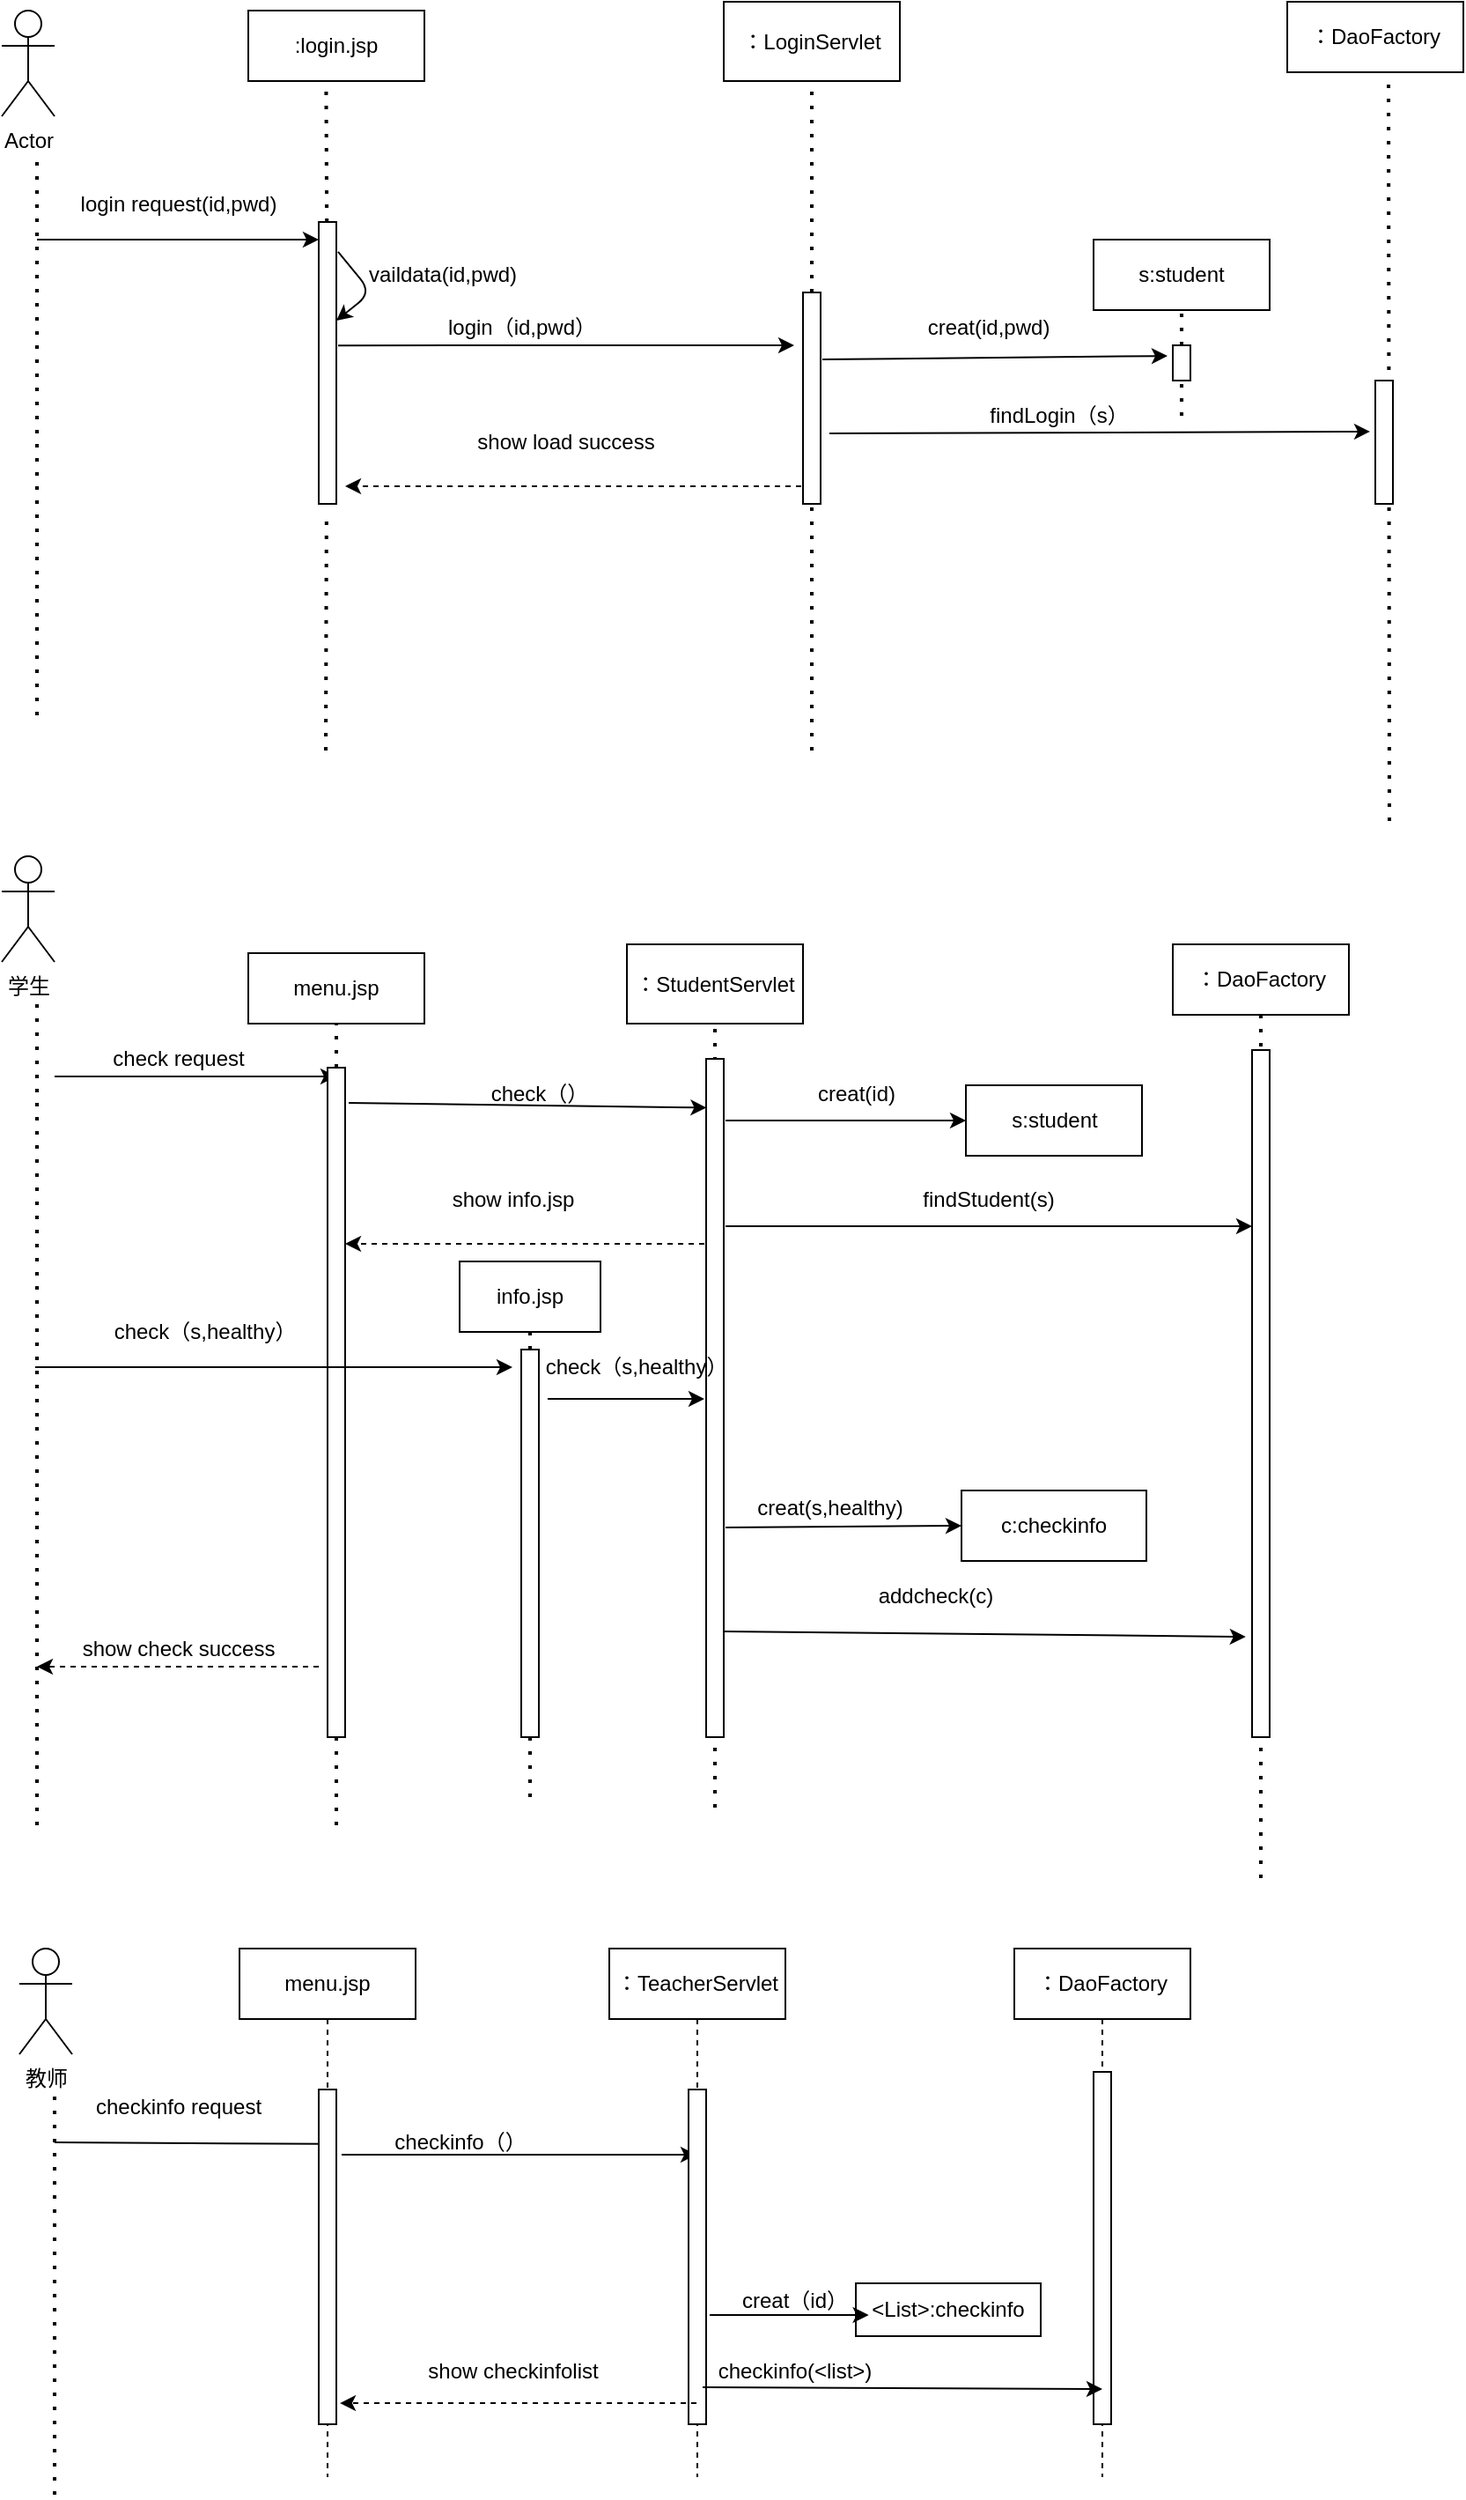 <mxfile version="14.2.6" type="github">
  <diagram name="Page-1" id="9361dd3d-8414-5efd-6122-117bd74ce7a7">
    <mxGraphModel dx="2062" dy="832" grid="1" gridSize="10" guides="1" tooltips="1" connect="1" arrows="1" fold="1" page="0" pageScale="1.5" pageWidth="826" pageHeight="1169" background="#ffffff" math="0" shadow="0">
      <root>
        <mxCell id="0" />
        <mxCell id="1" parent="0" />
        <mxCell id="mQt6qqOViQYC4M6WfHK7-89" value="Actor" style="shape=umlActor;verticalLabelPosition=bottom;verticalAlign=top;html=1;outlineConnect=0;" parent="1" vertex="1">
          <mxGeometry x="-60" y="110" width="30" height="60" as="geometry" />
        </mxCell>
        <mxCell id="mQt6qqOViQYC4M6WfHK7-90" value=":login.jsp" style="rounded=0;whiteSpace=wrap;html=1;" parent="1" vertex="1">
          <mxGeometry x="80" y="110" width="100" height="40" as="geometry" />
        </mxCell>
        <mxCell id="mQt6qqOViQYC4M6WfHK7-91" value="：LoginServlet" style="rounded=0;whiteSpace=wrap;html=1;" parent="1" vertex="1">
          <mxGeometry x="350" y="105" width="100" height="45" as="geometry" />
        </mxCell>
        <mxCell id="mQt6qqOViQYC4M6WfHK7-93" value="：DaoFactory" style="rounded=0;whiteSpace=wrap;html=1;" parent="1" vertex="1">
          <mxGeometry x="670" y="105" width="100" height="40" as="geometry" />
        </mxCell>
        <mxCell id="mQt6qqOViQYC4M6WfHK7-94" value="" style="endArrow=none;dashed=1;html=1;dashPattern=1 3;strokeWidth=2;" parent="1" edge="1">
          <mxGeometry width="50" height="50" relative="1" as="geometry">
            <mxPoint x="-40" y="510" as="sourcePoint" />
            <mxPoint x="-40" y="190" as="targetPoint" />
          </mxGeometry>
        </mxCell>
        <mxCell id="mQt6qqOViQYC4M6WfHK7-96" value="" style="endArrow=none;dashed=1;html=1;dashPattern=1 3;strokeWidth=2;entryX=0.442;entryY=1.05;entryDx=0;entryDy=0;entryPerimeter=0;" parent="1" source="mQt6qqOViQYC4M6WfHK7-123" target="mQt6qqOViQYC4M6WfHK7-90" edge="1">
          <mxGeometry width="50" height="50" relative="1" as="geometry">
            <mxPoint x="120" y="790" as="sourcePoint" />
            <mxPoint x="520" y="390" as="targetPoint" />
          </mxGeometry>
        </mxCell>
        <mxCell id="mQt6qqOViQYC4M6WfHK7-97" value="" style="endArrow=none;dashed=1;html=1;dashPattern=1 3;strokeWidth=2;entryX=0.5;entryY=1;entryDx=0;entryDy=0;" parent="1" source="mQt6qqOViQYC4M6WfHK7-126" target="mQt6qqOViQYC4M6WfHK7-91" edge="1">
          <mxGeometry width="50" height="50" relative="1" as="geometry">
            <mxPoint x="400" y="790" as="sourcePoint" />
            <mxPoint x="520" y="390" as="targetPoint" />
          </mxGeometry>
        </mxCell>
        <mxCell id="mQt6qqOViQYC4M6WfHK7-99" value="" style="endArrow=none;dashed=1;html=1;dashPattern=1 3;strokeWidth=2;entryX=0.575;entryY=1.083;entryDx=0;entryDy=0;entryPerimeter=0;" parent="1" target="mQt6qqOViQYC4M6WfHK7-93" edge="1">
          <mxGeometry width="50" height="50" relative="1" as="geometry">
            <mxPoint x="728" y="570" as="sourcePoint" />
            <mxPoint x="520" y="390" as="targetPoint" />
          </mxGeometry>
        </mxCell>
        <mxCell id="mQt6qqOViQYC4M6WfHK7-100" value="" style="endArrow=classic;html=1;" parent="1" edge="1">
          <mxGeometry width="50" height="50" relative="1" as="geometry">
            <mxPoint x="-40" y="240" as="sourcePoint" />
            <mxPoint x="120" y="240" as="targetPoint" />
          </mxGeometry>
        </mxCell>
        <mxCell id="mQt6qqOViQYC4M6WfHK7-101" value="login request(id,pwd)" style="text;html=1;align=center;verticalAlign=middle;resizable=0;points=[];autosize=1;" parent="1" vertex="1">
          <mxGeometry x="-25" y="210" width="130" height="20" as="geometry" />
        </mxCell>
        <mxCell id="mQt6qqOViQYC4M6WfHK7-102" value="" style="endArrow=classic;html=1;entryX=1;entryY=0.35;entryDx=0;entryDy=0;entryPerimeter=0;exitX=1.1;exitY=0.106;exitDx=0;exitDy=0;exitPerimeter=0;" parent="1" source="mQt6qqOViQYC4M6WfHK7-123" target="mQt6qqOViQYC4M6WfHK7-123" edge="1">
          <mxGeometry width="50" height="50" relative="1" as="geometry">
            <mxPoint x="125" y="250" as="sourcePoint" />
            <mxPoint x="405" y="250" as="targetPoint" />
            <Array as="points">
              <mxPoint x="150" y="270" />
            </Array>
          </mxGeometry>
        </mxCell>
        <mxCell id="mQt6qqOViQYC4M6WfHK7-106" value="" style="endArrow=classic;html=1;exitX=1.1;exitY=0.317;exitDx=0;exitDy=0;exitPerimeter=0;entryX=0.2;entryY=0.178;entryDx=0;entryDy=0;entryPerimeter=0;" parent="1" source="mQt6qqOViQYC4M6WfHK7-126" edge="1">
          <mxGeometry width="50" height="50" relative="1" as="geometry">
            <mxPoint x="400" y="300" as="sourcePoint" />
            <mxPoint x="602" y="306.02" as="targetPoint" />
          </mxGeometry>
        </mxCell>
        <mxCell id="mQt6qqOViQYC4M6WfHK7-108" value="creat(id,pwd)" style="text;html=1;align=center;verticalAlign=middle;resizable=0;points=[];autosize=1;" parent="1" vertex="1">
          <mxGeometry x="460" y="280" width="80" height="20" as="geometry" />
        </mxCell>
        <mxCell id="mQt6qqOViQYC4M6WfHK7-110" value="" style="endArrow=classic;html=1;dashed=1;" parent="1" edge="1">
          <mxGeometry width="50" height="50" relative="1" as="geometry">
            <mxPoint x="400" y="380" as="sourcePoint" />
            <mxPoint x="135" y="380" as="targetPoint" />
          </mxGeometry>
        </mxCell>
        <mxCell id="mQt6qqOViQYC4M6WfHK7-112" value="show load success" style="text;html=1;align=center;verticalAlign=middle;resizable=0;points=[];autosize=1;" parent="1" vertex="1">
          <mxGeometry x="200" y="345" width="120" height="20" as="geometry" />
        </mxCell>
        <mxCell id="mQt6qqOViQYC4M6WfHK7-113" value="" style="endArrow=classic;html=1;" parent="1" edge="1">
          <mxGeometry width="50" height="50" relative="1" as="geometry">
            <mxPoint x="-30" y="715" as="sourcePoint" />
            <mxPoint x="130" y="715" as="targetPoint" />
          </mxGeometry>
        </mxCell>
        <mxCell id="mQt6qqOViQYC4M6WfHK7-114" value="check request" style="text;html=1;align=center;verticalAlign=middle;resizable=0;points=[];autosize=1;" parent="1" vertex="1">
          <mxGeometry x="-5" y="695" width="90" height="20" as="geometry" />
        </mxCell>
        <mxCell id="mQt6qqOViQYC4M6WfHK7-121" value="" style="endArrow=classic;html=1;dashed=1;" parent="1" edge="1">
          <mxGeometry width="50" height="50" relative="1" as="geometry">
            <mxPoint x="345" y="810" as="sourcePoint" />
            <mxPoint x="135" y="810" as="targetPoint" />
          </mxGeometry>
        </mxCell>
        <mxCell id="mQt6qqOViQYC4M6WfHK7-122" value="show info.jsp" style="text;html=1;align=center;verticalAlign=middle;resizable=0;points=[];autosize=1;" parent="1" vertex="1">
          <mxGeometry x="190" y="775" width="80" height="20" as="geometry" />
        </mxCell>
        <mxCell id="mQt6qqOViQYC4M6WfHK7-123" value="" style="rounded=0;whiteSpace=wrap;html=1;" parent="1" vertex="1">
          <mxGeometry x="120" y="230" width="10" height="160" as="geometry" />
        </mxCell>
        <mxCell id="mQt6qqOViQYC4M6WfHK7-124" value="" style="endArrow=none;dashed=1;html=1;dashPattern=1 3;strokeWidth=2;entryX=0.442;entryY=1.05;entryDx=0;entryDy=0;entryPerimeter=0;" parent="1" target="mQt6qqOViQYC4M6WfHK7-123" edge="1">
          <mxGeometry width="50" height="50" relative="1" as="geometry">
            <mxPoint x="124" y="530" as="sourcePoint" />
            <mxPoint x="123.04" y="173" as="targetPoint" />
          </mxGeometry>
        </mxCell>
        <mxCell id="mQt6qqOViQYC4M6WfHK7-126" value="" style="rounded=0;whiteSpace=wrap;html=1;" parent="1" vertex="1">
          <mxGeometry x="395" y="270" width="10" height="120" as="geometry" />
        </mxCell>
        <mxCell id="mQt6qqOViQYC4M6WfHK7-127" value="" style="endArrow=none;dashed=1;html=1;dashPattern=1 3;strokeWidth=2;entryX=0.5;entryY=1;entryDx=0;entryDy=0;" parent="1" target="mQt6qqOViQYC4M6WfHK7-126" edge="1">
          <mxGeometry width="50" height="50" relative="1" as="geometry">
            <mxPoint x="400" y="530" as="sourcePoint" />
            <mxPoint x="400" y="155" as="targetPoint" />
          </mxGeometry>
        </mxCell>
        <mxCell id="sYo3G2CRYCBXgcYGtEB9-1" value="vaildata(id,pwd)" style="text;html=1;align=center;verticalAlign=middle;resizable=0;points=[];autosize=1;" parent="1" vertex="1">
          <mxGeometry x="140" y="250" width="100" height="20" as="geometry" />
        </mxCell>
        <mxCell id="6HNqLcnaXFWSWInVASZA-1" value="" style="endArrow=classic;html=1;exitX=1.1;exitY=0.438;exitDx=0;exitDy=0;exitPerimeter=0;" parent="1" source="mQt6qqOViQYC4M6WfHK7-123" edge="1">
          <mxGeometry width="50" height="50" relative="1" as="geometry">
            <mxPoint x="490" y="500" as="sourcePoint" />
            <mxPoint x="390" y="300" as="targetPoint" />
          </mxGeometry>
        </mxCell>
        <mxCell id="6HNqLcnaXFWSWInVASZA-2" value="login（id,pwd）" style="text;html=1;align=center;verticalAlign=middle;resizable=0;points=[];autosize=1;" parent="1" vertex="1">
          <mxGeometry x="185" y="280" width="100" height="20" as="geometry" />
        </mxCell>
        <mxCell id="6HNqLcnaXFWSWInVASZA-3" value="s:student" style="rounded=0;whiteSpace=wrap;html=1;" parent="1" vertex="1">
          <mxGeometry x="560" y="240" width="100" height="40" as="geometry" />
        </mxCell>
        <mxCell id="6HNqLcnaXFWSWInVASZA-10" value="" style="endArrow=none;dashed=1;html=1;dashPattern=1 3;strokeWidth=2;entryX=0.5;entryY=1;entryDx=0;entryDy=0;" parent="1" source="6HNqLcnaXFWSWInVASZA-11" target="6HNqLcnaXFWSWInVASZA-3" edge="1">
          <mxGeometry width="50" height="50" relative="1" as="geometry">
            <mxPoint x="770" y="330" as="sourcePoint" />
            <mxPoint x="780" y="300" as="targetPoint" />
          </mxGeometry>
        </mxCell>
        <mxCell id="6HNqLcnaXFWSWInVASZA-11" value="" style="rounded=0;whiteSpace=wrap;html=1;" parent="1" vertex="1">
          <mxGeometry x="605" y="300" width="10" height="20" as="geometry" />
        </mxCell>
        <mxCell id="6HNqLcnaXFWSWInVASZA-12" value="" style="endArrow=none;dashed=1;html=1;dashPattern=1 3;strokeWidth=2;entryX=0.5;entryY=1;entryDx=0;entryDy=0;" parent="1" target="6HNqLcnaXFWSWInVASZA-11" edge="1">
          <mxGeometry width="50" height="50" relative="1" as="geometry">
            <mxPoint x="610" y="340" as="sourcePoint" />
            <mxPoint x="770" y="290" as="targetPoint" />
          </mxGeometry>
        </mxCell>
        <mxCell id="JgbQFsIiQovVRDPR55BB-2" value="" style="endArrow=classic;html=1;entryX=0.021;entryY=0.072;entryDx=0;entryDy=0;entryPerimeter=0;" parent="1" target="Tq5dx7JwfgjTI1OsQHN2-11" edge="1">
          <mxGeometry width="50" height="50" relative="1" as="geometry">
            <mxPoint x="137" y="730" as="sourcePoint" />
            <mxPoint x="345" y="757" as="targetPoint" />
          </mxGeometry>
        </mxCell>
        <mxCell id="JgbQFsIiQovVRDPR55BB-3" value="check（）" style="text;html=1;align=center;verticalAlign=middle;resizable=0;points=[];autosize=1;" parent="1" vertex="1">
          <mxGeometry x="210" y="715" width="70" height="20" as="geometry" />
        </mxCell>
        <mxCell id="JgbQFsIiQovVRDPR55BB-11" value="menu.jsp" style="rounded=0;whiteSpace=wrap;html=1;" parent="1" vertex="1">
          <mxGeometry x="80" y="645" width="100" height="40" as="geometry" />
        </mxCell>
        <mxCell id="JgbQFsIiQovVRDPR55BB-12" value="：StudentServlet" style="rounded=0;whiteSpace=wrap;html=1;" parent="1" vertex="1">
          <mxGeometry x="295" y="640" width="100" height="45" as="geometry" />
        </mxCell>
        <mxCell id="JgbQFsIiQovVRDPR55BB-13" value="：DaoFactory" style="rounded=0;whiteSpace=wrap;html=1;" parent="1" vertex="1">
          <mxGeometry x="605" y="640" width="100" height="40" as="geometry" />
        </mxCell>
        <mxCell id="Tq5dx7JwfgjTI1OsQHN2-4" value="findLogin（s）" style="text;html=1;align=center;verticalAlign=middle;resizable=0;points=[];autosize=1;" parent="1" vertex="1">
          <mxGeometry x="495" y="330" width="90" height="20" as="geometry" />
        </mxCell>
        <mxCell id="Tq5dx7JwfgjTI1OsQHN2-5" value="学生" style="shape=umlActor;verticalLabelPosition=bottom;verticalAlign=top;html=1;outlineConnect=0;" parent="1" vertex="1">
          <mxGeometry x="-60" y="590" width="30" height="60" as="geometry" />
        </mxCell>
        <mxCell id="Tq5dx7JwfgjTI1OsQHN2-6" value="" style="endArrow=none;dashed=1;html=1;dashPattern=1 3;strokeWidth=2;" parent="1" edge="1">
          <mxGeometry width="50" height="50" relative="1" as="geometry">
            <mxPoint x="-40" y="1140" as="sourcePoint" />
            <mxPoint x="-40" y="670" as="targetPoint" />
          </mxGeometry>
        </mxCell>
        <mxCell id="Tq5dx7JwfgjTI1OsQHN2-7" value="" style="endArrow=none;dashed=1;html=1;dashPattern=1 3;strokeWidth=2;entryX=0.5;entryY=1;entryDx=0;entryDy=0;" parent="1" source="mQt6qqOViQYC4M6WfHK7-130" target="JgbQFsIiQovVRDPR55BB-11" edge="1">
          <mxGeometry width="50" height="50" relative="1" as="geometry">
            <mxPoint x="130" y="1140" as="sourcePoint" />
            <mxPoint x="610" y="770" as="targetPoint" />
          </mxGeometry>
        </mxCell>
        <mxCell id="mQt6qqOViQYC4M6WfHK7-130" value="" style="rounded=0;whiteSpace=wrap;html=1;" parent="1" vertex="1">
          <mxGeometry x="125" y="710" width="10" height="380" as="geometry" />
        </mxCell>
        <mxCell id="Tq5dx7JwfgjTI1OsQHN2-8" value="" style="endArrow=none;dashed=1;html=1;dashPattern=1 3;strokeWidth=2;entryX=0.5;entryY=1;entryDx=0;entryDy=0;" parent="1" target="mQt6qqOViQYC4M6WfHK7-130" edge="1">
          <mxGeometry width="50" height="50" relative="1" as="geometry">
            <mxPoint x="130" y="1140" as="sourcePoint" />
            <mxPoint x="130" y="685" as="targetPoint" />
          </mxGeometry>
        </mxCell>
        <mxCell id="Tq5dx7JwfgjTI1OsQHN2-10" value="" style="endArrow=none;dashed=1;html=1;dashPattern=1 3;strokeWidth=2;entryX=0.5;entryY=1;entryDx=0;entryDy=0;" parent="1" target="JgbQFsIiQovVRDPR55BB-12" edge="1">
          <mxGeometry width="50" height="50" relative="1" as="geometry">
            <mxPoint x="345" y="1130" as="sourcePoint" />
            <mxPoint x="610" y="760" as="targetPoint" />
            <Array as="points" />
          </mxGeometry>
        </mxCell>
        <mxCell id="Tq5dx7JwfgjTI1OsQHN2-11" value="" style="rounded=0;whiteSpace=wrap;html=1;" parent="1" vertex="1">
          <mxGeometry x="340" y="705" width="10" height="385" as="geometry" />
        </mxCell>
        <mxCell id="Tq5dx7JwfgjTI1OsQHN2-12" value="" style="endArrow=classic;html=1;" parent="1" edge="1">
          <mxGeometry width="50" height="50" relative="1" as="geometry">
            <mxPoint x="-41" y="880" as="sourcePoint" />
            <mxPoint x="230" y="880" as="targetPoint" />
          </mxGeometry>
        </mxCell>
        <mxCell id="Tq5dx7JwfgjTI1OsQHN2-13" value="check（s,healthy）" style="text;html=1;align=center;verticalAlign=middle;resizable=0;points=[];autosize=1;" parent="1" vertex="1">
          <mxGeometry x="-5" y="850" width="120" height="20" as="geometry" />
        </mxCell>
        <mxCell id="Tq5dx7JwfgjTI1OsQHN2-16" value="" style="endArrow=classic;html=1;" parent="1" edge="1">
          <mxGeometry width="50" height="50" relative="1" as="geometry">
            <mxPoint x="250" y="898" as="sourcePoint" />
            <mxPoint x="339" y="898" as="targetPoint" />
          </mxGeometry>
        </mxCell>
        <mxCell id="Tq5dx7JwfgjTI1OsQHN2-17" value="check（s,healthy）" style="text;html=1;align=center;verticalAlign=middle;resizable=0;points=[];autosize=1;" parent="1" vertex="1">
          <mxGeometry x="240" y="870" width="120" height="20" as="geometry" />
        </mxCell>
        <mxCell id="Tq5dx7JwfgjTI1OsQHN2-18" value="" style="rounded=0;whiteSpace=wrap;html=1;" parent="1" vertex="1">
          <mxGeometry x="720" y="320" width="10" height="70" as="geometry" />
        </mxCell>
        <mxCell id="Tq5dx7JwfgjTI1OsQHN2-20" value="" style="endArrow=classic;html=1;entryX=-0.3;entryY=0.414;entryDx=0;entryDy=0;entryPerimeter=0;" parent="1" target="Tq5dx7JwfgjTI1OsQHN2-18" edge="1">
          <mxGeometry width="50" height="50" relative="1" as="geometry">
            <mxPoint x="410" y="350" as="sourcePoint" />
            <mxPoint x="580" y="380" as="targetPoint" />
          </mxGeometry>
        </mxCell>
        <mxCell id="Tq5dx7JwfgjTI1OsQHN2-22" value="creat(id)" style="text;html=1;align=center;verticalAlign=middle;resizable=0;points=[];autosize=1;" parent="1" vertex="1">
          <mxGeometry x="395" y="715" width="60" height="20" as="geometry" />
        </mxCell>
        <mxCell id="Tq5dx7JwfgjTI1OsQHN2-23" value="s:student" style="rounded=0;whiteSpace=wrap;html=1;" parent="1" vertex="1">
          <mxGeometry x="487.5" y="720" width="100" height="40" as="geometry" />
        </mxCell>
        <mxCell id="Tq5dx7JwfgjTI1OsQHN2-26" value="" style="endArrow=classic;html=1;entryX=0;entryY=0.5;entryDx=0;entryDy=0;" parent="1" target="Tq5dx7JwfgjTI1OsQHN2-23" edge="1">
          <mxGeometry width="50" height="50" relative="1" as="geometry">
            <mxPoint x="351" y="740" as="sourcePoint" />
            <mxPoint x="530" y="768" as="targetPoint" />
          </mxGeometry>
        </mxCell>
        <mxCell id="Tq5dx7JwfgjTI1OsQHN2-28" value="" style="endArrow=classic;html=1;" parent="1" edge="1">
          <mxGeometry width="50" height="50" relative="1" as="geometry">
            <mxPoint x="351" y="800" as="sourcePoint" />
            <mxPoint x="650" y="800" as="targetPoint" />
          </mxGeometry>
        </mxCell>
        <mxCell id="Tq5dx7JwfgjTI1OsQHN2-29" value="" style="endArrow=none;dashed=1;html=1;dashPattern=1 3;strokeWidth=2;entryX=0.5;entryY=1;entryDx=0;entryDy=0;" parent="1" target="JgbQFsIiQovVRDPR55BB-13" edge="1">
          <mxGeometry width="50" height="50" relative="1" as="geometry">
            <mxPoint x="655" y="1170" as="sourcePoint" />
            <mxPoint x="640" y="830" as="targetPoint" />
          </mxGeometry>
        </mxCell>
        <mxCell id="Tq5dx7JwfgjTI1OsQHN2-30" value="" style="rounded=0;whiteSpace=wrap;html=1;" parent="1" vertex="1">
          <mxGeometry x="650" y="700" width="10" height="390" as="geometry" />
        </mxCell>
        <mxCell id="Tq5dx7JwfgjTI1OsQHN2-31" value="findStudent(s)" style="text;html=1;align=center;verticalAlign=middle;resizable=0;points=[];autosize=1;" parent="1" vertex="1">
          <mxGeometry x="455" y="775" width="90" height="20" as="geometry" />
        </mxCell>
        <mxCell id="Tq5dx7JwfgjTI1OsQHN2-33" value="" style="endArrow=classic;html=1;exitX=1.1;exitY=0.691;exitDx=0;exitDy=0;exitPerimeter=0;entryX=0;entryY=0.5;entryDx=0;entryDy=0;" parent="1" source="Tq5dx7JwfgjTI1OsQHN2-11" edge="1">
          <mxGeometry width="50" height="50" relative="1" as="geometry">
            <mxPoint x="590" y="910" as="sourcePoint" />
            <mxPoint x="485" y="970" as="targetPoint" />
          </mxGeometry>
        </mxCell>
        <mxCell id="Tq5dx7JwfgjTI1OsQHN2-34" value="c:checkinfo" style="rounded=0;whiteSpace=wrap;html=1;" parent="1" vertex="1">
          <mxGeometry x="485" y="950" width="105" height="40" as="geometry" />
        </mxCell>
        <mxCell id="Tq5dx7JwfgjTI1OsQHN2-35" value="creat(s,healthy)" style="text;html=1;align=center;verticalAlign=middle;resizable=0;points=[];autosize=1;" parent="1" vertex="1">
          <mxGeometry x="360" y="950" width="100" height="20" as="geometry" />
        </mxCell>
        <mxCell id="Tq5dx7JwfgjTI1OsQHN2-36" value="" style="endArrow=classic;html=1;exitX=1;exitY=0.844;exitDx=0;exitDy=0;exitPerimeter=0;entryX=-0.359;entryY=0.854;entryDx=0;entryDy=0;entryPerimeter=0;" parent="1" source="Tq5dx7JwfgjTI1OsQHN2-11" target="Tq5dx7JwfgjTI1OsQHN2-30" edge="1">
          <mxGeometry width="50" height="50" relative="1" as="geometry">
            <mxPoint x="590" y="810" as="sourcePoint" />
            <mxPoint x="640" y="760" as="targetPoint" />
          </mxGeometry>
        </mxCell>
        <mxCell id="Tq5dx7JwfgjTI1OsQHN2-37" value="addcheck(c)" style="text;html=1;align=center;verticalAlign=middle;resizable=0;points=[];autosize=1;" parent="1" vertex="1">
          <mxGeometry x="430" y="1000" width="80" height="20" as="geometry" />
        </mxCell>
        <mxCell id="Tq5dx7JwfgjTI1OsQHN2-41" value="" style="endArrow=classic;html=1;dashed=1;" parent="1" edge="1">
          <mxGeometry width="50" height="50" relative="1" as="geometry">
            <mxPoint x="120" y="1050" as="sourcePoint" />
            <mxPoint x="-40" y="1050" as="targetPoint" />
          </mxGeometry>
        </mxCell>
        <mxCell id="Tq5dx7JwfgjTI1OsQHN2-42" value="show check success" style="text;html=1;align=center;verticalAlign=middle;resizable=0;points=[];autosize=1;" parent="1" vertex="1">
          <mxGeometry x="-20" y="1030" width="120" height="20" as="geometry" />
        </mxCell>
        <mxCell id="Tq5dx7JwfgjTI1OsQHN2-43" value="教师" style="shape=umlActor;verticalLabelPosition=bottom;verticalAlign=top;html=1;outlineConnect=0;" parent="1" vertex="1">
          <mxGeometry x="-50" y="1210" width="30" height="60" as="geometry" />
        </mxCell>
        <mxCell id="Tq5dx7JwfgjTI1OsQHN2-44" value="" style="endArrow=none;dashed=1;html=1;dashPattern=1 3;strokeWidth=2;" parent="1" edge="1">
          <mxGeometry width="50" height="50" relative="1" as="geometry">
            <mxPoint x="-30" y="1520" as="sourcePoint" />
            <mxPoint x="-30" y="1290" as="targetPoint" />
          </mxGeometry>
        </mxCell>
        <mxCell id="Tq5dx7JwfgjTI1OsQHN2-45" value="menu.jsp" style="shape=umlLifeline;perimeter=lifelinePerimeter;whiteSpace=wrap;html=1;container=1;collapsible=0;recursiveResize=0;outlineConnect=0;" parent="1" vertex="1">
          <mxGeometry x="75" y="1210" width="100" height="300" as="geometry" />
        </mxCell>
        <mxCell id="Tq5dx7JwfgjTI1OsQHN2-46" value="：TeacherServlet" style="shape=umlLifeline;perimeter=lifelinePerimeter;whiteSpace=wrap;html=1;container=1;collapsible=0;recursiveResize=0;outlineConnect=0;" parent="1" vertex="1">
          <mxGeometry x="285" y="1210" width="100" height="300" as="geometry" />
        </mxCell>
        <mxCell id="Tq5dx7JwfgjTI1OsQHN2-47" value="：DaoFactory" style="shape=umlLifeline;perimeter=lifelinePerimeter;whiteSpace=wrap;html=1;container=1;collapsible=0;recursiveResize=0;outlineConnect=0;" parent="1" vertex="1">
          <mxGeometry x="515" y="1210" width="100" height="300" as="geometry" />
        </mxCell>
        <mxCell id="Tq5dx7JwfgjTI1OsQHN2-57" value="" style="rounded=0;whiteSpace=wrap;html=1;" parent="Tq5dx7JwfgjTI1OsQHN2-47" vertex="1">
          <mxGeometry x="45" y="70" width="10" height="200" as="geometry" />
        </mxCell>
        <mxCell id="Tq5dx7JwfgjTI1OsQHN2-48" value="" style="endArrow=classic;html=1;entryX=1;entryY=0.163;entryDx=0;entryDy=0;entryPerimeter=0;" parent="1" target="Tq5dx7JwfgjTI1OsQHN2-49" edge="1">
          <mxGeometry width="50" height="50" relative="1" as="geometry">
            <mxPoint x="-30" y="1320" as="sourcePoint" />
            <mxPoint x="60" y="1390" as="targetPoint" />
          </mxGeometry>
        </mxCell>
        <mxCell id="Tq5dx7JwfgjTI1OsQHN2-49" value="" style="rounded=0;whiteSpace=wrap;html=1;" parent="1" vertex="1">
          <mxGeometry x="120" y="1290" width="10" height="190" as="geometry" />
        </mxCell>
        <mxCell id="Tq5dx7JwfgjTI1OsQHN2-50" value="checkinfo request" style="text;html=1;align=center;verticalAlign=middle;resizable=0;points=[];autosize=1;" parent="1" vertex="1">
          <mxGeometry x="-15" y="1290" width="110" height="20" as="geometry" />
        </mxCell>
        <mxCell id="Tq5dx7JwfgjTI1OsQHN2-51" value="" style="endArrow=classic;html=1;exitX=1.3;exitY=0.195;exitDx=0;exitDy=0;exitPerimeter=0;" parent="1" source="Tq5dx7JwfgjTI1OsQHN2-49" target="Tq5dx7JwfgjTI1OsQHN2-46" edge="1">
          <mxGeometry width="50" height="50" relative="1" as="geometry">
            <mxPoint x="590" y="1330" as="sourcePoint" />
            <mxPoint x="640" y="1280" as="targetPoint" />
          </mxGeometry>
        </mxCell>
        <mxCell id="Tq5dx7JwfgjTI1OsQHN2-52" value="" style="rounded=0;whiteSpace=wrap;html=1;" parent="1" vertex="1">
          <mxGeometry x="330" y="1290" width="10" height="190" as="geometry" />
        </mxCell>
        <mxCell id="Tq5dx7JwfgjTI1OsQHN2-53" value="checkinfo（）" style="text;html=1;align=center;verticalAlign=middle;resizable=0;points=[];autosize=1;" parent="1" vertex="1">
          <mxGeometry x="155" y="1310" width="90" height="20" as="geometry" />
        </mxCell>
        <mxCell id="Tq5dx7JwfgjTI1OsQHN2-58" value="&amp;lt;List&amp;gt;:checkinfo" style="rounded=0;whiteSpace=wrap;html=1;" parent="1" vertex="1">
          <mxGeometry x="425" y="1400" width="105" height="30" as="geometry" />
        </mxCell>
        <mxCell id="Tq5dx7JwfgjTI1OsQHN2-59" value="creat（id）" style="text;html=1;align=center;verticalAlign=middle;resizable=0;points=[];autosize=1;" parent="1" vertex="1">
          <mxGeometry x="350" y="1400" width="80" height="20" as="geometry" />
        </mxCell>
        <mxCell id="Tq5dx7JwfgjTI1OsQHN2-60" value="" style="endArrow=classic;html=1;exitX=1.2;exitY=0.674;exitDx=0;exitDy=0;exitPerimeter=0;entryX=1.029;entryY=0.9;entryDx=0;entryDy=0;entryPerimeter=0;" parent="1" source="Tq5dx7JwfgjTI1OsQHN2-52" target="Tq5dx7JwfgjTI1OsQHN2-59" edge="1">
          <mxGeometry width="50" height="50" relative="1" as="geometry">
            <mxPoint x="335" y="1395" as="sourcePoint" />
            <mxPoint x="440" y="1423" as="targetPoint" />
          </mxGeometry>
        </mxCell>
        <mxCell id="Tq5dx7JwfgjTI1OsQHN2-61" value="" style="endArrow=classic;html=1;exitX=-0.02;exitY=0.95;exitDx=0;exitDy=0;exitPerimeter=0;" parent="1" source="Tq5dx7JwfgjTI1OsQHN2-62" edge="1">
          <mxGeometry width="50" height="50" relative="1" as="geometry">
            <mxPoint x="590" y="1230" as="sourcePoint" />
            <mxPoint x="565" y="1460" as="targetPoint" />
          </mxGeometry>
        </mxCell>
        <mxCell id="Tq5dx7JwfgjTI1OsQHN2-62" value="checkinfo(&amp;lt;list&amp;gt;)" style="text;html=1;align=center;verticalAlign=middle;resizable=0;points=[];autosize=1;" parent="1" vertex="1">
          <mxGeometry x="340" y="1440" width="100" height="20" as="geometry" />
        </mxCell>
        <mxCell id="Tq5dx7JwfgjTI1OsQHN2-63" value="" style="endArrow=classic;html=1;dashed=1;entryX=1.2;entryY=0.937;entryDx=0;entryDy=0;entryPerimeter=0;" parent="1" edge="1" target="Tq5dx7JwfgjTI1OsQHN2-49" source="Tq5dx7JwfgjTI1OsQHN2-46">
          <mxGeometry width="50" height="50" relative="1" as="geometry">
            <mxPoint x="290" y="1470" as="sourcePoint" />
            <mxPoint x="140" y="1470" as="targetPoint" />
          </mxGeometry>
        </mxCell>
        <mxCell id="Tq5dx7JwfgjTI1OsQHN2-64" value="show checkinfolist" style="text;html=1;align=center;verticalAlign=middle;resizable=0;points=[];autosize=1;" parent="1" vertex="1">
          <mxGeometry x="175" y="1440" width="110" height="20" as="geometry" />
        </mxCell>
        <mxCell id="8eZYomh5ILZ3pRBhPKSv-4" value="info.jsp" style="rounded=0;whiteSpace=wrap;html=1;" parent="1" vertex="1">
          <mxGeometry x="200" y="820" width="80" height="40" as="geometry" />
        </mxCell>
        <mxCell id="8eZYomh5ILZ3pRBhPKSv-5" value="" style="endArrow=none;dashed=1;html=1;dashPattern=1 3;strokeWidth=2;exitX=0.5;exitY=1;exitDx=0;exitDy=0;" parent="1" source="8eZYomh5ILZ3pRBhPKSv-8" edge="1">
          <mxGeometry width="50" height="50" relative="1" as="geometry">
            <mxPoint x="240" y="1110" as="sourcePoint" />
            <mxPoint x="240" y="1125.0" as="targetPoint" />
          </mxGeometry>
        </mxCell>
        <mxCell id="8eZYomh5ILZ3pRBhPKSv-8" value="" style="rounded=0;whiteSpace=wrap;html=1;" parent="1" vertex="1">
          <mxGeometry x="235" y="870" width="10" height="220" as="geometry" />
        </mxCell>
        <mxCell id="8eZYomh5ILZ3pRBhPKSv-9" value="" style="endArrow=none;dashed=1;html=1;dashPattern=1 3;strokeWidth=2;exitX=0.5;exitY=1;exitDx=0;exitDy=0;" parent="1" source="8eZYomh5ILZ3pRBhPKSv-4" target="8eZYomh5ILZ3pRBhPKSv-8" edge="1">
          <mxGeometry width="50" height="50" relative="1" as="geometry">
            <mxPoint x="240" y="685" as="sourcePoint" />
            <mxPoint x="240" y="1125.0" as="targetPoint" />
          </mxGeometry>
        </mxCell>
      </root>
    </mxGraphModel>
  </diagram>
</mxfile>
